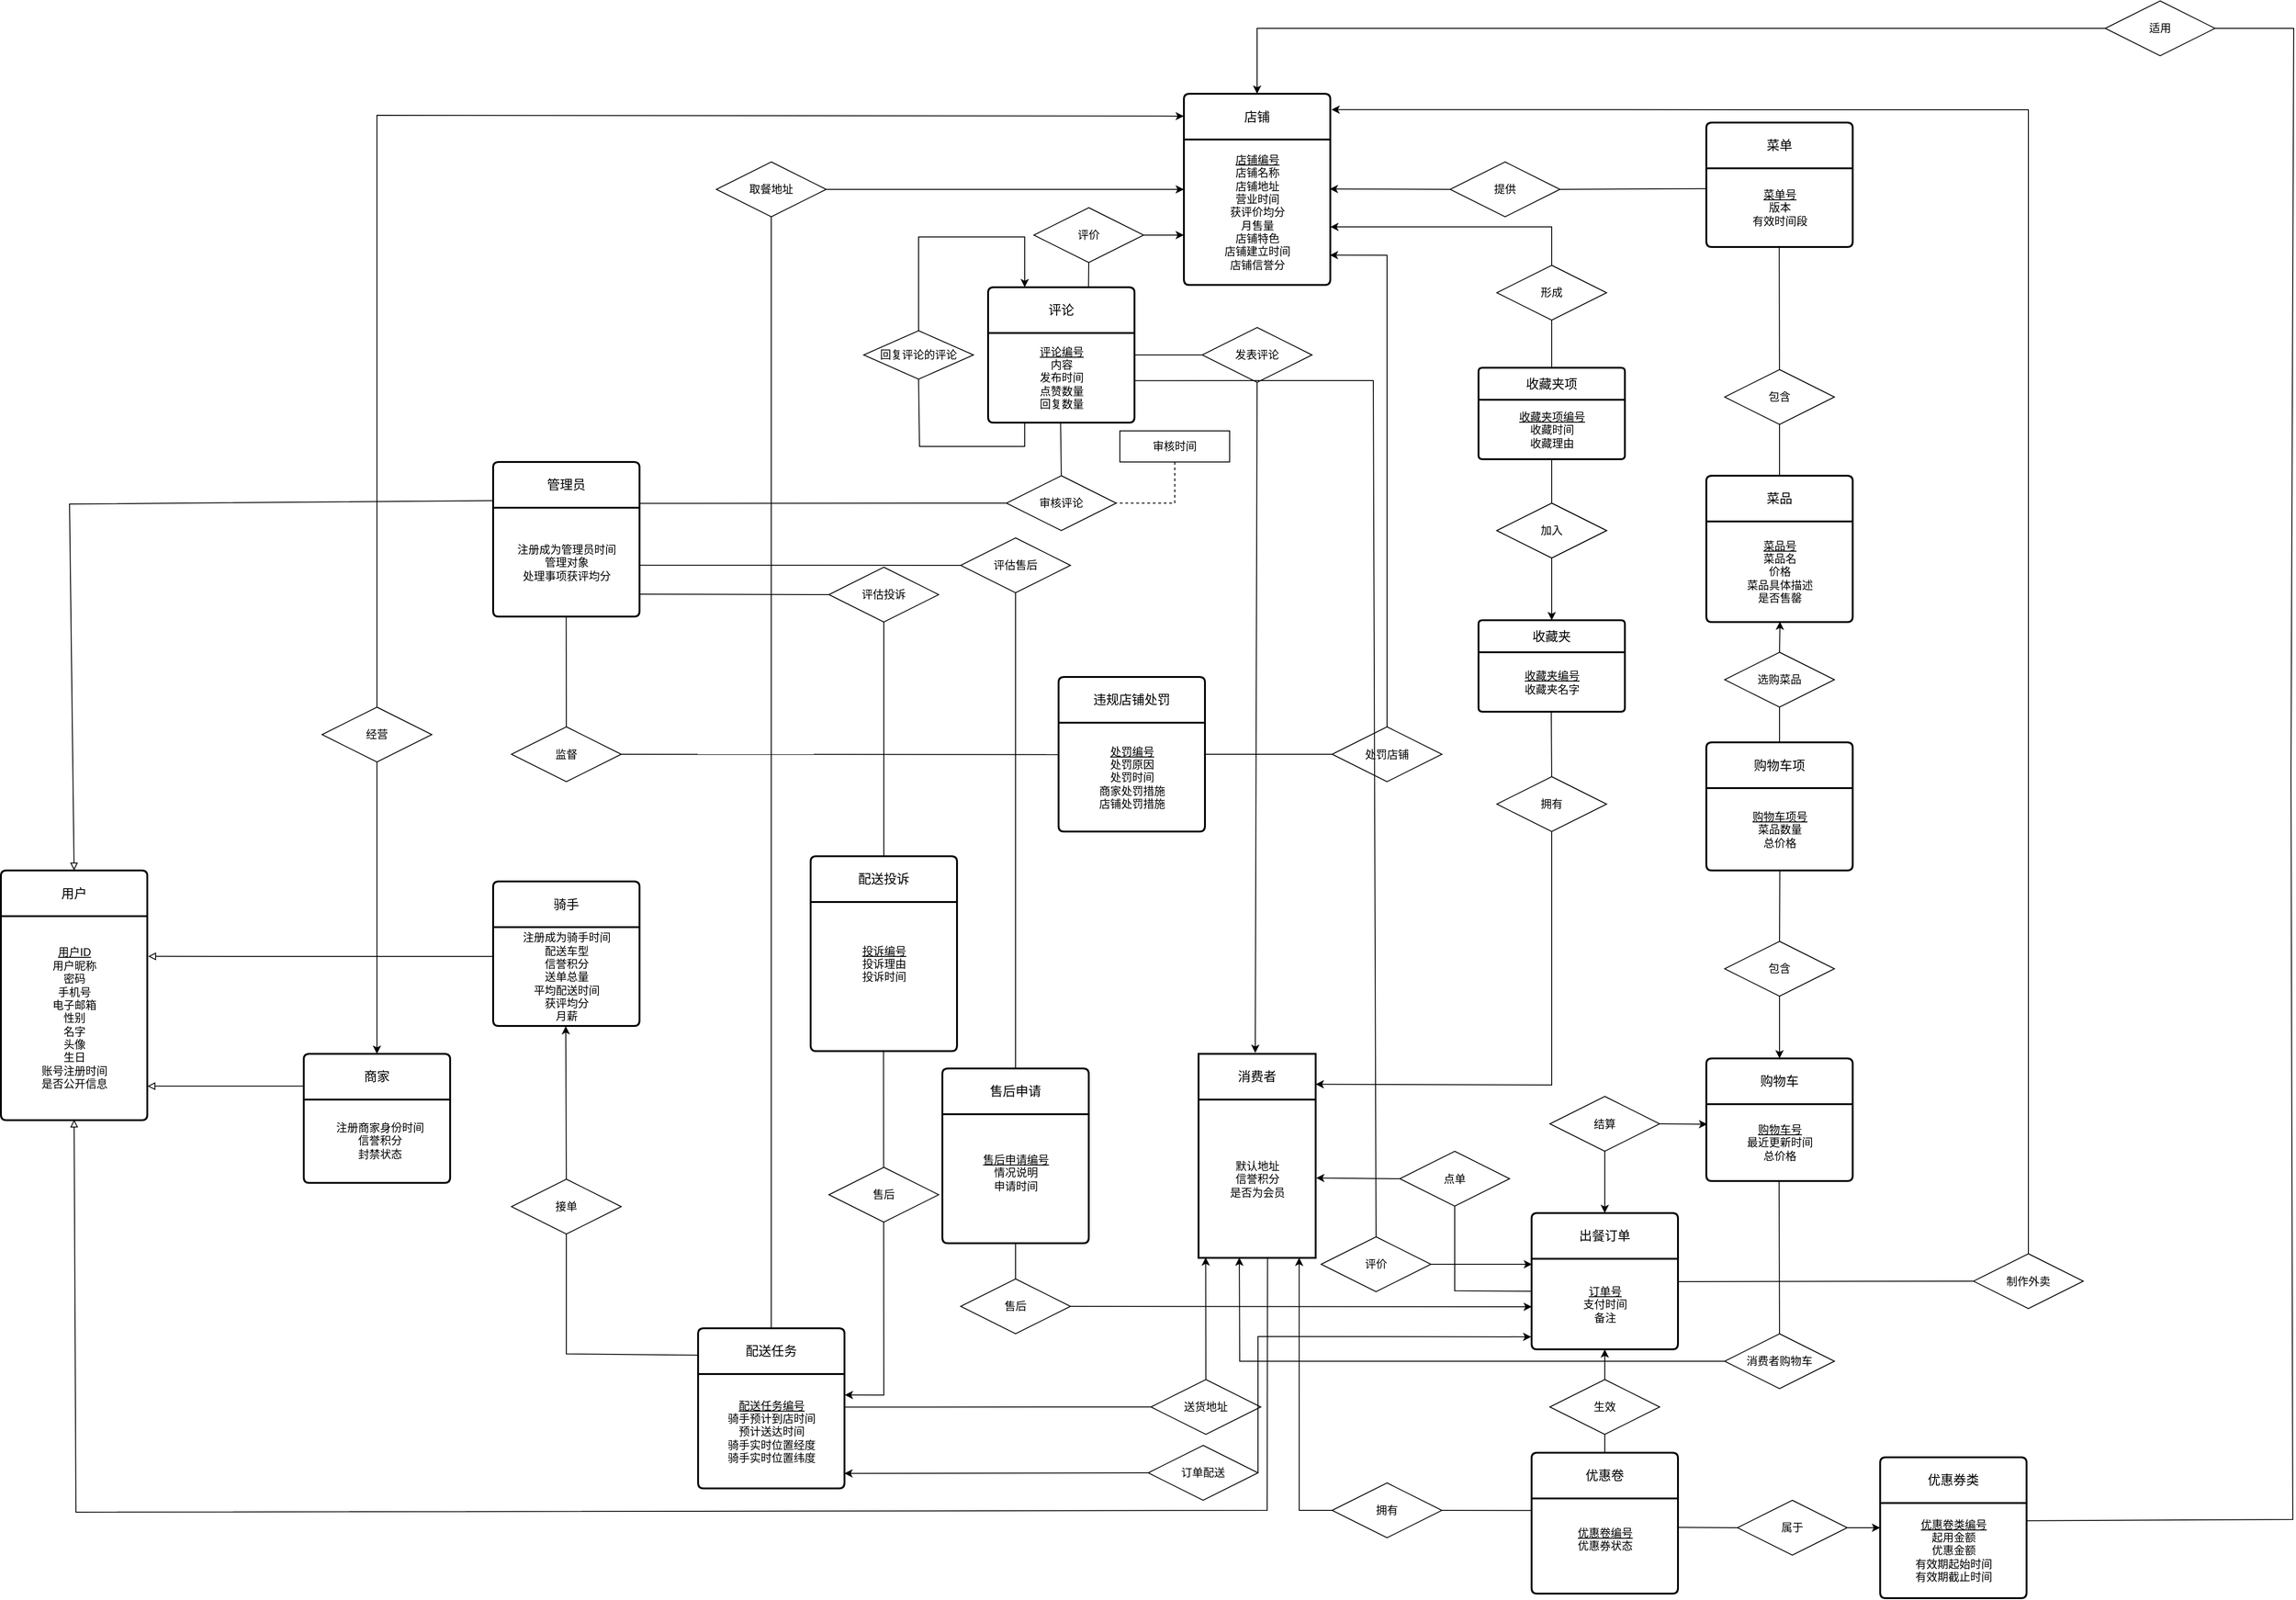 <mxfile version="27.0.5">
  <diagram name="第 1 页" id="CAhQ0arhdCl0fqHXxMJy">
    <mxGraphModel dx="2642" dy="1909" grid="0" gridSize="10" guides="1" tooltips="1" connect="1" arrows="1" fold="1" page="0" pageScale="1" pageWidth="827" pageHeight="1169" math="0" shadow="0">
      <root>
        <mxCell id="0" />
        <mxCell id="1" parent="0" />
        <mxCell id="GQlVlq7DN8ENsTgcJiA8-37" value="消费者" style="swimlane;childLayout=stackLayout;horizontal=1;startSize=50;horizontalStack=0;rounded=1;fontSize=14;fontStyle=0;strokeWidth=2;resizeParent=0;resizeLast=1;shadow=0;dashed=0;align=center;arcSize=0;whiteSpace=wrap;html=1;" parent="1" vertex="1">
          <mxGeometry x="-5" y="270" width="128" height="223" as="geometry" />
        </mxCell>
        <mxCell id="5CNksyyk8Uf-ezd_8Sfk-5" value="默认地址&lt;br&gt;&lt;div&gt;信誉积分&lt;/div&gt;&lt;div&gt;是否为会员&lt;/div&gt;" style="text;html=1;align=center;verticalAlign=middle;resizable=0;points=[];autosize=1;strokeColor=none;fillColor=none;" parent="GQlVlq7DN8ENsTgcJiA8-37" vertex="1">
          <mxGeometry y="50" width="128" height="173" as="geometry" />
        </mxCell>
        <mxCell id="GQlVlq7DN8ENsTgcJiA8-41" value="商家" style="swimlane;childLayout=stackLayout;horizontal=1;startSize=50;horizontalStack=0;rounded=1;fontSize=14;fontStyle=0;strokeWidth=2;resizeParent=0;resizeLast=1;shadow=0;dashed=0;align=center;arcSize=4;whiteSpace=wrap;html=1;" parent="1" vertex="1">
          <mxGeometry x="-983" y="270" width="160" height="141" as="geometry" />
        </mxCell>
        <mxCell id="GQlVlq7DN8ENsTgcJiA8-42" value="店铺" style="swimlane;childLayout=stackLayout;horizontal=1;startSize=50;horizontalStack=0;rounded=1;fontSize=14;fontStyle=0;strokeWidth=2;resizeParent=0;resizeLast=1;shadow=0;dashed=0;align=center;arcSize=4;whiteSpace=wrap;html=1;" parent="1" vertex="1">
          <mxGeometry x="-21" y="-779.5" width="160" height="209" as="geometry" />
        </mxCell>
        <mxCell id="0Q_A5tPUs4OW4EyYOKv6-14" value="&lt;u&gt;店铺编号&lt;/u&gt;&lt;div&gt;店铺名称&lt;div&gt;店铺地址&lt;/div&gt;&lt;div&gt;营业时间&lt;/div&gt;&lt;div&gt;获评价均分&lt;/div&gt;&lt;div&gt;月售量&lt;/div&gt;&lt;div&gt;店铺特色&lt;/div&gt;&lt;div&gt;店铺建立时间&lt;/div&gt;&lt;/div&gt;&lt;div&gt;店铺信誉分&lt;/div&gt;" style="text;html=1;align=center;verticalAlign=middle;resizable=0;points=[];autosize=1;strokeColor=none;fillColor=none;" parent="GQlVlq7DN8ENsTgcJiA8-42" vertex="1">
          <mxGeometry y="50" width="160" height="159" as="geometry" />
        </mxCell>
        <mxCell id="GQlVlq7DN8ENsTgcJiA8-43" value="包含" style="shape=rhombus;perimeter=rhombusPerimeter;whiteSpace=wrap;html=1;align=center;" parent="1" vertex="1">
          <mxGeometry x="570" y="-478" width="120" height="60" as="geometry" />
        </mxCell>
        <mxCell id="GQlVlq7DN8ENsTgcJiA8-46" value="经营" style="shape=rhombus;perimeter=rhombusPerimeter;whiteSpace=wrap;html=1;align=center;" parent="1" vertex="1">
          <mxGeometry x="-963" y="-109" width="120" height="60" as="geometry" />
        </mxCell>
        <mxCell id="GQlVlq7DN8ENsTgcJiA8-63" value="菜品" style="swimlane;childLayout=stackLayout;horizontal=1;startSize=50;horizontalStack=0;rounded=1;fontSize=14;fontStyle=0;strokeWidth=2;resizeParent=0;resizeLast=1;shadow=0;dashed=0;align=center;arcSize=4;whiteSpace=wrap;html=1;" parent="1" vertex="1">
          <mxGeometry x="550" y="-362" width="160" height="160" as="geometry">
            <mxRectangle x="555" y="-368" width="105" height="50" as="alternateBounds" />
          </mxGeometry>
        </mxCell>
        <mxCell id="0Q_A5tPUs4OW4EyYOKv6-4" value="&lt;u&gt;菜品号&lt;/u&gt;&lt;div&gt;菜品名&lt;/div&gt;&lt;div&gt;价格&lt;/div&gt;&lt;div&gt;菜品具体描述&lt;/div&gt;&lt;div&gt;是否售罄&lt;/div&gt;" style="text;html=1;align=center;verticalAlign=middle;resizable=0;points=[];autosize=1;strokeColor=none;fillColor=none;" parent="GQlVlq7DN8ENsTgcJiA8-63" vertex="1">
          <mxGeometry y="50" width="160" height="110" as="geometry" />
        </mxCell>
        <mxCell id="GQlVlq7DN8ENsTgcJiA8-65" value="" style="endArrow=none;html=1;rounded=0;exitX=0.5;exitY=1;exitDx=0;exitDy=0;" parent="1" source="GQlVlq7DN8ENsTgcJiA8-43" target="GQlVlq7DN8ENsTgcJiA8-63" edge="1">
          <mxGeometry width="50" height="50" relative="1" as="geometry">
            <mxPoint x="519" y="6" as="sourcePoint" />
            <mxPoint x="687" y="6" as="targetPoint" />
          </mxGeometry>
        </mxCell>
        <mxCell id="GQlVlq7DN8ENsTgcJiA8-66" value="包含" style="shape=rhombus;perimeter=rhombusPerimeter;whiteSpace=wrap;html=1;align=center;" parent="1" vertex="1">
          <mxGeometry x="570" y="147" width="120" height="60" as="geometry" />
        </mxCell>
        <mxCell id="GQlVlq7DN8ENsTgcJiA8-67" value="" style="endArrow=none;html=1;rounded=0;exitX=0.5;exitY=0;exitDx=0;exitDy=0;entryX=0.502;entryY=0.996;entryDx=0;entryDy=0;entryPerimeter=0;" parent="1" source="GQlVlq7DN8ENsTgcJiA8-66" target="0Q_A5tPUs4OW4EyYOKv6-5" edge="1">
          <mxGeometry width="50" height="50" relative="1" as="geometry">
            <mxPoint x="355" y="145" as="sourcePoint" />
            <mxPoint x="495" y="130" as="targetPoint" />
          </mxGeometry>
        </mxCell>
        <mxCell id="GQlVlq7DN8ENsTgcJiA8-68" value="购物车" style="swimlane;childLayout=stackLayout;horizontal=1;startSize=50;horizontalStack=0;rounded=1;fontSize=14;fontStyle=0;strokeWidth=2;resizeParent=0;resizeLast=1;shadow=0;dashed=0;align=center;arcSize=4;whiteSpace=wrap;html=1;" parent="1" vertex="1">
          <mxGeometry x="550" y="275" width="160" height="134" as="geometry" />
        </mxCell>
        <mxCell id="0Q_A5tPUs4OW4EyYOKv6-7" value="&lt;u&gt;购物车号&lt;/u&gt;&lt;div&gt;最近更新时间&lt;/div&gt;&lt;div&gt;总价格&lt;/div&gt;" style="text;html=1;align=center;verticalAlign=middle;resizable=0;points=[];autosize=1;strokeColor=none;fillColor=none;" parent="GQlVlq7DN8ENsTgcJiA8-68" vertex="1">
          <mxGeometry y="50" width="160" height="84" as="geometry" />
        </mxCell>
        <mxCell id="GQlVlq7DN8ENsTgcJiA8-73" value="出餐订单" style="swimlane;childLayout=stackLayout;horizontal=1;startSize=50;horizontalStack=0;rounded=1;fontSize=14;fontStyle=0;strokeWidth=2;resizeParent=0;resizeLast=1;shadow=0;dashed=0;align=center;arcSize=4;whiteSpace=wrap;html=1;" parent="1" vertex="1">
          <mxGeometry x="359" y="444" width="160" height="149" as="geometry" />
        </mxCell>
        <mxCell id="0Q_A5tPUs4OW4EyYOKv6-10" value="&lt;u&gt;订单号&lt;/u&gt;&lt;div&gt;&lt;div&gt;支付时间&lt;/div&gt;&lt;/div&gt;&lt;div&gt;备注&lt;/div&gt;" style="text;html=1;align=center;verticalAlign=middle;resizable=0;points=[];autosize=1;strokeColor=none;fillColor=none;" parent="GQlVlq7DN8ENsTgcJiA8-73" vertex="1">
          <mxGeometry y="50" width="160" height="99" as="geometry" />
        </mxCell>
        <mxCell id="GQlVlq7DN8ENsTgcJiA8-74" value="结算" style="shape=rhombus;perimeter=rhombusPerimeter;whiteSpace=wrap;html=1;align=center;" parent="1" vertex="1">
          <mxGeometry x="379" y="316.5" width="120" height="60" as="geometry" />
        </mxCell>
        <mxCell id="GQlVlq7DN8ENsTgcJiA8-78" value="点单" style="shape=rhombus;perimeter=rhombusPerimeter;whiteSpace=wrap;html=1;align=center;rotation=0;" parent="1" vertex="1">
          <mxGeometry x="215" y="376.5" width="120" height="60" as="geometry" />
        </mxCell>
        <mxCell id="GQlVlq7DN8ENsTgcJiA8-79" value="" style="endArrow=none;html=1;rounded=0;entryX=0.5;entryY=1;entryDx=0;entryDy=0;exitX=-0.001;exitY=0.359;exitDx=0;exitDy=0;exitPerimeter=0;" parent="1" source="0Q_A5tPUs4OW4EyYOKv6-10" target="GQlVlq7DN8ENsTgcJiA8-78" edge="1">
          <mxGeometry width="50" height="50" relative="1" as="geometry">
            <mxPoint x="420" y="527" as="sourcePoint" />
            <mxPoint x="358" y="368" as="targetPoint" />
            <Array as="points">
              <mxPoint x="275" y="529" />
            </Array>
          </mxGeometry>
        </mxCell>
        <mxCell id="GQlVlq7DN8ENsTgcJiA8-84" value="优惠卷" style="swimlane;childLayout=stackLayout;horizontal=1;startSize=50;horizontalStack=0;rounded=1;fontSize=14;fontStyle=0;strokeWidth=2;resizeParent=0;resizeLast=1;shadow=0;dashed=0;align=center;arcSize=4;whiteSpace=wrap;html=1;" parent="1" vertex="1">
          <mxGeometry x="359" y="706" width="160" height="154" as="geometry" />
        </mxCell>
        <mxCell id="0Q_A5tPUs4OW4EyYOKv6-13" value="&lt;u&gt;优惠卷编号&lt;/u&gt;&lt;div&gt;优惠券状态&lt;br&gt;&lt;div&gt;&lt;br&gt;&lt;/div&gt;&lt;/div&gt;" style="text;html=1;align=center;verticalAlign=middle;resizable=0;points=[];autosize=1;strokeColor=none;fillColor=none;" parent="GQlVlq7DN8ENsTgcJiA8-84" vertex="1">
          <mxGeometry y="50" width="160" height="104" as="geometry" />
        </mxCell>
        <mxCell id="GQlVlq7DN8ENsTgcJiA8-88" value="生效" style="shape=rhombus;perimeter=rhombusPerimeter;whiteSpace=wrap;html=1;align=center;" parent="1" vertex="1">
          <mxGeometry x="379" y="626" width="120" height="60" as="geometry" />
        </mxCell>
        <mxCell id="GQlVlq7DN8ENsTgcJiA8-90" value="" style="endArrow=none;html=1;rounded=0;exitX=0.5;exitY=0;exitDx=0;exitDy=0;entryX=0.5;entryY=1;entryDx=0;entryDy=0;" parent="1" source="GQlVlq7DN8ENsTgcJiA8-84" target="GQlVlq7DN8ENsTgcJiA8-88" edge="1">
          <mxGeometry width="50" height="50" relative="1" as="geometry">
            <mxPoint x="512" y="634" as="sourcePoint" />
            <mxPoint x="512" y="602" as="targetPoint" />
          </mxGeometry>
        </mxCell>
        <mxCell id="GQlVlq7DN8ENsTgcJiA8-92" value="拥有" style="shape=rhombus;perimeter=rhombusPerimeter;whiteSpace=wrap;html=1;align=center;" parent="1" vertex="1">
          <mxGeometry x="141" y="739" width="120" height="60" as="geometry" />
        </mxCell>
        <mxCell id="GQlVlq7DN8ENsTgcJiA8-95" value="" style="endArrow=none;html=1;rounded=0;entryX=1;entryY=0.5;entryDx=0;entryDy=0;exitX=0;exitY=0.126;exitDx=0;exitDy=0;exitPerimeter=0;" parent="1" source="0Q_A5tPUs4OW4EyYOKv6-13" target="GQlVlq7DN8ENsTgcJiA8-92" edge="1">
          <mxGeometry width="50" height="50" relative="1" as="geometry">
            <mxPoint x="670" y="761" as="sourcePoint" />
            <mxPoint x="592" y="764" as="targetPoint" />
          </mxGeometry>
        </mxCell>
        <mxCell id="GQlVlq7DN8ENsTgcJiA8-105" value="骑手" style="swimlane;childLayout=stackLayout;horizontal=1;startSize=50;horizontalStack=0;rounded=1;fontSize=14;fontStyle=0;strokeWidth=2;resizeParent=0;resizeLast=1;shadow=0;dashed=0;align=center;arcSize=4;whiteSpace=wrap;html=1;" parent="1" vertex="1">
          <mxGeometry x="-776" y="81.5" width="160" height="158" as="geometry" />
        </mxCell>
        <mxCell id="0Q_A5tPUs4OW4EyYOKv6-21" value="注册成为骑手时间&lt;div&gt;配送车型&lt;/div&gt;&lt;div&gt;信誉积分&lt;/div&gt;&lt;div&gt;送单总量&lt;/div&gt;&lt;div&gt;平均配送时间&lt;/div&gt;&lt;div&gt;获评均分&lt;/div&gt;&lt;div&gt;月薪&lt;/div&gt;" style="text;html=1;align=center;verticalAlign=middle;resizable=0;points=[];autosize=1;strokeColor=none;fillColor=none;" parent="GQlVlq7DN8ENsTgcJiA8-105" vertex="1">
          <mxGeometry y="50" width="160" height="108" as="geometry" />
        </mxCell>
        <mxCell id="GQlVlq7DN8ENsTgcJiA8-106" value="配送任务" style="swimlane;childLayout=stackLayout;horizontal=1;startSize=50;horizontalStack=0;rounded=1;fontSize=14;fontStyle=0;strokeWidth=2;resizeParent=0;resizeLast=1;shadow=0;dashed=0;align=center;arcSize=4;whiteSpace=wrap;html=1;" parent="1" vertex="1">
          <mxGeometry x="-552" y="570" width="160" height="175" as="geometry" />
        </mxCell>
        <mxCell id="0Q_A5tPUs4OW4EyYOKv6-41" value="&lt;u&gt;配送任务编号&lt;/u&gt;&lt;div&gt;骑手预计到店时间&lt;/div&gt;&lt;div&gt;预计送达时间&lt;/div&gt;&lt;div&gt;骑手实时位置经度&lt;/div&gt;&lt;div&gt;骑手实时位置纬度&lt;/div&gt;" style="text;html=1;align=center;verticalAlign=middle;resizable=0;points=[];autosize=1;strokeColor=none;fillColor=none;" parent="GQlVlq7DN8ENsTgcJiA8-106" vertex="1">
          <mxGeometry y="50" width="160" height="125" as="geometry" />
        </mxCell>
        <mxCell id="GQlVlq7DN8ENsTgcJiA8-114" value="送货地址" style="shape=rhombus;perimeter=rhombusPerimeter;whiteSpace=wrap;html=1;align=center;" parent="1" vertex="1">
          <mxGeometry x="-57" y="626" width="120" height="60" as="geometry" />
        </mxCell>
        <mxCell id="GQlVlq7DN8ENsTgcJiA8-116" value="" style="endArrow=none;html=1;rounded=0;entryX=0;entryY=0.5;entryDx=0;entryDy=0;exitX=1.004;exitY=0.289;exitDx=0;exitDy=0;exitPerimeter=0;" parent="1" source="0Q_A5tPUs4OW4EyYOKv6-41" target="GQlVlq7DN8ENsTgcJiA8-114" edge="1">
          <mxGeometry width="50" height="50" relative="1" as="geometry">
            <mxPoint x="-128" y="363" as="sourcePoint" />
            <mxPoint x="-5" y="365" as="targetPoint" />
          </mxGeometry>
        </mxCell>
        <mxCell id="GQlVlq7DN8ENsTgcJiA8-120" value="接单" style="shape=rhombus;perimeter=rhombusPerimeter;whiteSpace=wrap;html=1;align=center;" parent="1" vertex="1">
          <mxGeometry x="-756" y="407" width="120" height="60" as="geometry" />
        </mxCell>
        <mxCell id="GQlVlq7DN8ENsTgcJiA8-122" value="" style="endArrow=none;html=1;rounded=0;exitX=0.5;exitY=1;exitDx=0;exitDy=0;entryX=-0.002;entryY=0.168;entryDx=0;entryDy=0;entryPerimeter=0;" parent="1" source="GQlVlq7DN8ENsTgcJiA8-120" target="GQlVlq7DN8ENsTgcJiA8-106" edge="1">
          <mxGeometry width="50" height="50" relative="1" as="geometry">
            <mxPoint x="-494" y="231" as="sourcePoint" />
            <mxPoint x="-558" y="598" as="targetPoint" />
            <Array as="points">
              <mxPoint x="-696" y="598" />
            </Array>
          </mxGeometry>
        </mxCell>
        <mxCell id="GQlVlq7DN8ENsTgcJiA8-126" value="评论" style="swimlane;childLayout=stackLayout;horizontal=1;startSize=50;horizontalStack=0;rounded=1;fontSize=14;fontStyle=0;strokeWidth=2;resizeParent=0;resizeLast=1;shadow=0;dashed=0;align=center;arcSize=4;whiteSpace=wrap;html=1;" parent="1" vertex="1">
          <mxGeometry x="-235" y="-568" width="160" height="148" as="geometry" />
        </mxCell>
        <mxCell id="0Q_A5tPUs4OW4EyYOKv6-15" value="&lt;u&gt;评论编号&lt;/u&gt;&lt;div&gt;内容&lt;/div&gt;&lt;div&gt;发布时间&lt;/div&gt;&lt;div&gt;点赞数量&lt;/div&gt;&lt;div&gt;回复数量&lt;/div&gt;" style="text;html=1;align=center;verticalAlign=middle;resizable=0;points=[];autosize=1;strokeColor=none;fillColor=none;" parent="GQlVlq7DN8ENsTgcJiA8-126" vertex="1">
          <mxGeometry y="50" width="160" height="98" as="geometry" />
        </mxCell>
        <mxCell id="GQlVlq7DN8ENsTgcJiA8-127" value="发表评论" style="shape=rhombus;perimeter=rhombusPerimeter;whiteSpace=wrap;html=1;align=center;" parent="1" vertex="1">
          <mxGeometry x="-1" y="-524" width="120" height="60" as="geometry" />
        </mxCell>
        <mxCell id="GQlVlq7DN8ENsTgcJiA8-131" value="" style="endArrow=none;html=1;rounded=0;entryX=0;entryY=0.5;entryDx=0;entryDy=0;exitX=1;exitY=0.5;exitDx=0;exitDy=0;" parent="1" source="GQlVlq7DN8ENsTgcJiA8-126" target="GQlVlq7DN8ENsTgcJiA8-127" edge="1">
          <mxGeometry width="50" height="50" relative="1" as="geometry">
            <mxPoint x="-85" y="44" as="sourcePoint" />
            <mxPoint x="4" y="87" as="targetPoint" />
          </mxGeometry>
        </mxCell>
        <mxCell id="GQlVlq7DN8ENsTgcJiA8-132" value="管理员" style="swimlane;childLayout=stackLayout;horizontal=1;startSize=50;horizontalStack=0;rounded=1;fontSize=14;fontStyle=0;strokeWidth=2;resizeParent=0;resizeLast=1;shadow=0;dashed=0;align=center;arcSize=4;whiteSpace=wrap;html=1;" parent="1" vertex="1">
          <mxGeometry x="-776" y="-377" width="160" height="169" as="geometry" />
        </mxCell>
        <mxCell id="0Q_A5tPUs4OW4EyYOKv6-57" value="注册成为管理员时间&lt;div&gt;管理对象&lt;/div&gt;&lt;div&gt;处理事项获评均分&lt;/div&gt;" style="text;html=1;align=center;verticalAlign=middle;resizable=0;points=[];autosize=1;strokeColor=none;fillColor=none;" parent="GQlVlq7DN8ENsTgcJiA8-132" vertex="1">
          <mxGeometry y="50" width="160" height="119" as="geometry" />
        </mxCell>
        <mxCell id="GQlVlq7DN8ENsTgcJiA8-140" value="审核评论" style="shape=rhombus;perimeter=rhombusPerimeter;whiteSpace=wrap;html=1;align=center;" parent="1" vertex="1">
          <mxGeometry x="-215" y="-362" width="120" height="60" as="geometry" />
        </mxCell>
        <mxCell id="GQlVlq7DN8ENsTgcJiA8-141" value="" style="endArrow=none;html=1;rounded=0;exitX=0.495;exitY=1.004;exitDx=0;exitDy=0;entryX=0.5;entryY=0;entryDx=0;entryDy=0;exitPerimeter=0;" parent="1" source="0Q_A5tPUs4OW4EyYOKv6-15" target="GQlVlq7DN8ENsTgcJiA8-140" edge="1">
          <mxGeometry width="50" height="50" relative="1" as="geometry">
            <mxPoint x="-153.83" y="-424" as="sourcePoint" />
            <mxPoint x="-153.83" y="-352" as="targetPoint" />
          </mxGeometry>
        </mxCell>
        <mxCell id="GQlVlq7DN8ENsTgcJiA8-142" value="" style="endArrow=none;html=1;rounded=0;entryX=0;entryY=0.5;entryDx=0;entryDy=0;exitX=1.003;exitY=0.268;exitDx=0;exitDy=0;exitPerimeter=0;" parent="1" source="GQlVlq7DN8ENsTgcJiA8-132" target="GQlVlq7DN8ENsTgcJiA8-140" edge="1">
          <mxGeometry width="50" height="50" relative="1" as="geometry">
            <mxPoint x="-417" y="-331" as="sourcePoint" />
            <mxPoint x="-379" y="-267" as="targetPoint" />
          </mxGeometry>
        </mxCell>
        <mxCell id="oaKlaZ8OAoDUyxm-u1zI-1" value="收藏夹项" style="swimlane;childLayout=stackLayout;horizontal=1;startSize=35;horizontalStack=0;rounded=1;fontSize=14;fontStyle=0;strokeWidth=2;resizeParent=0;resizeLast=1;shadow=0;dashed=0;align=center;arcSize=4;whiteSpace=wrap;html=1;" parent="1" vertex="1">
          <mxGeometry x="301" y="-480" width="160" height="100" as="geometry" />
        </mxCell>
        <mxCell id="0Q_A5tPUs4OW4EyYOKv6-16" value="&lt;u&gt;收藏夹项编号&lt;/u&gt;&lt;div&gt;收藏时间&lt;/div&gt;&lt;div&gt;收藏理由&lt;/div&gt;" style="text;html=1;align=center;verticalAlign=middle;resizable=0;points=[];autosize=1;strokeColor=none;fillColor=none;" parent="oaKlaZ8OAoDUyxm-u1zI-1" vertex="1">
          <mxGeometry y="35" width="160" height="65" as="geometry" />
        </mxCell>
        <mxCell id="oaKlaZ8OAoDUyxm-u1zI-3" value="拥有" style="shape=rhombus;perimeter=rhombusPerimeter;whiteSpace=wrap;html=1;align=center;" parent="1" vertex="1">
          <mxGeometry x="321" y="-33" width="120" height="60" as="geometry" />
        </mxCell>
        <mxCell id="oaKlaZ8OAoDUyxm-u1zI-5" value="" style="endArrow=none;html=1;rounded=0;entryX=0.5;entryY=0;entryDx=0;entryDy=0;exitX=0.497;exitY=1.002;exitDx=0;exitDy=0;exitPerimeter=0;" parent="1" source="GTJD2adlWpz2LoOhVflk-2" target="oaKlaZ8OAoDUyxm-u1zI-3" edge="1">
          <mxGeometry width="50" height="50" relative="1" as="geometry">
            <mxPoint x="-45" y="478" as="sourcePoint" />
            <mxPoint x="-98" y="552" as="targetPoint" />
          </mxGeometry>
        </mxCell>
        <mxCell id="oaKlaZ8OAoDUyxm-u1zI-8" value="形成" style="shape=rhombus;perimeter=rhombusPerimeter;whiteSpace=wrap;html=1;align=center;" parent="1" vertex="1">
          <mxGeometry x="321" y="-592" width="120" height="60" as="geometry" />
        </mxCell>
        <mxCell id="oaKlaZ8OAoDUyxm-u1zI-42" value="回复评论的评论" style="shape=rhombus;perimeter=rhombusPerimeter;whiteSpace=wrap;html=1;align=center;" parent="1" vertex="1">
          <mxGeometry x="-371" y="-520.5" width="120" height="53" as="geometry" />
        </mxCell>
        <mxCell id="oaKlaZ8OAoDUyxm-u1zI-52" value="" style="endArrow=none;html=1;rounded=0;entryX=0.5;entryY=1;entryDx=0;entryDy=0;exitX=0.25;exitY=1;exitDx=0;exitDy=0;" parent="1" source="GQlVlq7DN8ENsTgcJiA8-126" target="oaKlaZ8OAoDUyxm-u1zI-42" edge="1">
          <mxGeometry width="50" height="50" relative="1" as="geometry">
            <mxPoint x="-198" y="-305" as="sourcePoint" />
            <mxPoint x="-148" y="-355" as="targetPoint" />
            <Array as="points">
              <mxPoint x="-195" y="-394" />
              <mxPoint x="-310" y="-394" />
            </Array>
          </mxGeometry>
        </mxCell>
        <mxCell id="oaKlaZ8OAoDUyxm-u1zI-57" value="售后申请" style="swimlane;childLayout=stackLayout;horizontal=1;startSize=50;horizontalStack=0;rounded=1;fontSize=14;fontStyle=0;strokeWidth=2;resizeParent=0;resizeLast=1;shadow=0;dashed=0;align=center;arcSize=4;whiteSpace=wrap;html=1;" parent="1" vertex="1">
          <mxGeometry x="-285" y="286" width="160" height="191" as="geometry" />
        </mxCell>
        <mxCell id="0Q_A5tPUs4OW4EyYOKv6-23" value="&lt;u&gt;售后申请编号&lt;/u&gt;&lt;div&gt;情况说明&lt;/div&gt;&lt;div&gt;申请时间&lt;/div&gt;&lt;div&gt;&lt;br&gt;&lt;/div&gt;" style="text;html=1;align=center;verticalAlign=middle;resizable=0;points=[];autosize=1;strokeColor=none;fillColor=none;" parent="oaKlaZ8OAoDUyxm-u1zI-57" vertex="1">
          <mxGeometry y="50" width="160" height="141" as="geometry" />
        </mxCell>
        <mxCell id="oaKlaZ8OAoDUyxm-u1zI-58" value="售后" style="shape=rhombus;perimeter=rhombusPerimeter;whiteSpace=wrap;html=1;align=center;" parent="1" vertex="1">
          <mxGeometry x="-265" y="516" width="120" height="60" as="geometry" />
        </mxCell>
        <mxCell id="oaKlaZ8OAoDUyxm-u1zI-63" value="" style="endArrow=none;html=1;rounded=0;entryX=0.5;entryY=0;entryDx=0;entryDy=0;exitX=0.5;exitY=1;exitDx=0;exitDy=0;" parent="1" source="tNsi8Yq3T41ePlOcPjyd-20" target="oaKlaZ8OAoDUyxm-u1zI-57" edge="1">
          <mxGeometry width="50" height="50" relative="1" as="geometry">
            <mxPoint x="-213" y="-202" as="sourcePoint" />
            <mxPoint x="-58" y="-15" as="targetPoint" />
          </mxGeometry>
        </mxCell>
        <mxCell id="oaKlaZ8OAoDUyxm-u1zI-65" value="" style="endArrow=none;html=1;rounded=0;entryX=0;entryY=0.5;entryDx=0;entryDy=0;exitX=0.993;exitY=0.528;exitDx=0;exitDy=0;exitPerimeter=0;" parent="1" source="0Q_A5tPUs4OW4EyYOKv6-57" target="tNsi8Yq3T41ePlOcPjyd-20" edge="1">
          <mxGeometry width="50" height="50" relative="1" as="geometry">
            <mxPoint x="-613" y="-292" as="sourcePoint" />
            <mxPoint x="-213" y="-262" as="targetPoint" />
          </mxGeometry>
        </mxCell>
        <mxCell id="9q_dUWF4FM_i7ZpLdYX7-5" value="用户" style="swimlane;childLayout=stackLayout;horizontal=1;startSize=50;horizontalStack=0;rounded=1;fontSize=14;fontStyle=0;strokeWidth=2;resizeParent=0;resizeLast=1;shadow=0;dashed=0;align=center;arcSize=4;whiteSpace=wrap;html=1;" parent="1" vertex="1">
          <mxGeometry x="-1314" y="69.5" width="160" height="273" as="geometry" />
        </mxCell>
        <mxCell id="0Q_A5tPUs4OW4EyYOKv6-18" value="&lt;u&gt;用户ID&lt;/u&gt;&lt;div&gt;用户昵称&lt;/div&gt;&lt;div&gt;密码&lt;/div&gt;&lt;div&gt;手机号&lt;/div&gt;&lt;div&gt;电子邮箱&lt;/div&gt;&lt;div&gt;性别&lt;/div&gt;&lt;div&gt;名字&lt;/div&gt;&lt;div&gt;头像&lt;/div&gt;&lt;div&gt;生日&lt;/div&gt;&lt;div&gt;账号注册时间&lt;/div&gt;&lt;div&gt;是否公开信息&lt;/div&gt;" style="text;html=1;align=center;verticalAlign=middle;resizable=0;points=[];autosize=1;strokeColor=none;fillColor=none;" parent="9q_dUWF4FM_i7ZpLdYX7-5" vertex="1">
          <mxGeometry y="50" width="160" height="223" as="geometry" />
        </mxCell>
        <mxCell id="9q_dUWF4FM_i7ZpLdYX7-16" value="" style="endArrow=block;html=1;rounded=0;exitX=0;exitY=0.25;exitDx=0;exitDy=0;entryX=0.5;entryY=0;entryDx=0;entryDy=0;endFill=0;" parent="1" source="GQlVlq7DN8ENsTgcJiA8-132" target="9q_dUWF4FM_i7ZpLdYX7-5" edge="1">
          <mxGeometry width="50" height="50" relative="1" as="geometry">
            <mxPoint x="-725" y="53" as="sourcePoint" />
            <mxPoint x="-1096" y="-322" as="targetPoint" />
            <Array as="points">
              <mxPoint x="-1239" y="-331" />
            </Array>
          </mxGeometry>
        </mxCell>
        <mxCell id="9q_dUWF4FM_i7ZpLdYX7-17" value="" style="endArrow=block;html=1;rounded=0;exitX=0.001;exitY=0.296;exitDx=0;exitDy=0;entryX=1.006;entryY=0.197;entryDx=0;entryDy=0;entryPerimeter=0;endFill=0;exitPerimeter=0;" parent="1" source="0Q_A5tPUs4OW4EyYOKv6-21" target="0Q_A5tPUs4OW4EyYOKv6-18" edge="1">
          <mxGeometry width="50" height="50" relative="1" as="geometry">
            <mxPoint x="-725" y="53" as="sourcePoint" />
            <mxPoint x="-1149" y="174" as="targetPoint" />
          </mxGeometry>
        </mxCell>
        <mxCell id="9q_dUWF4FM_i7ZpLdYX7-18" value="" style="endArrow=block;html=1;rounded=0;entryX=1.001;entryY=0.833;entryDx=0;entryDy=0;entryPerimeter=0;exitX=0;exitY=0.25;exitDx=0;exitDy=0;endFill=0;" parent="1" source="GQlVlq7DN8ENsTgcJiA8-41" target="0Q_A5tPUs4OW4EyYOKv6-18" edge="1">
          <mxGeometry width="50" height="50" relative="1" as="geometry">
            <mxPoint x="-983" y="310" as="sourcePoint" />
            <mxPoint x="-675" y="3" as="targetPoint" />
          </mxGeometry>
        </mxCell>
        <mxCell id="9q_dUWF4FM_i7ZpLdYX7-19" value="" style="endArrow=block;html=1;rounded=0;entryX=0.5;entryY=0.997;entryDx=0;entryDy=0;endFill=0;exitX=0.589;exitY=0.998;exitDx=0;exitDy=0;exitPerimeter=0;entryPerimeter=0;" parent="1" target="0Q_A5tPUs4OW4EyYOKv6-18" edge="1">
          <mxGeometry width="50" height="50" relative="1" as="geometry">
            <mxPoint x="70.392" y="493.324" as="sourcePoint" />
            <mxPoint x="-1234.64" y="342.501" as="targetPoint" />
            <Array as="points">
              <mxPoint x="70" y="769" />
              <mxPoint x="-1232" y="771" />
            </Array>
          </mxGeometry>
        </mxCell>
        <mxCell id="9q_dUWF4FM_i7ZpLdYX7-20" value="菜单" style="swimlane;childLayout=stackLayout;horizontal=1;startSize=50;horizontalStack=0;rounded=1;fontSize=14;fontStyle=0;strokeWidth=2;resizeParent=0;resizeLast=1;shadow=0;dashed=0;align=center;arcSize=4;whiteSpace=wrap;html=1;" parent="1" vertex="1">
          <mxGeometry x="550" y="-748" width="160" height="136" as="geometry" />
        </mxCell>
        <mxCell id="0Q_A5tPUs4OW4EyYOKv6-3" value="&lt;u&gt;菜单号&lt;/u&gt;&lt;div&gt;版本&lt;/div&gt;&lt;div&gt;有效时间段&lt;/div&gt;" style="text;html=1;align=center;verticalAlign=middle;resizable=0;points=[];autosize=1;strokeColor=none;fillColor=none;" parent="9q_dUWF4FM_i7ZpLdYX7-20" vertex="1">
          <mxGeometry y="50" width="160" height="86" as="geometry" />
        </mxCell>
        <mxCell id="9q_dUWF4FM_i7ZpLdYX7-22" value="提供" style="shape=rhombus;perimeter=rhombusPerimeter;whiteSpace=wrap;html=1;align=center;" parent="1" vertex="1">
          <mxGeometry x="270" y="-705" width="120" height="60" as="geometry" />
        </mxCell>
        <mxCell id="9q_dUWF4FM_i7ZpLdYX7-24" value="" style="endArrow=none;html=1;rounded=0;entryX=1;entryY=0.5;entryDx=0;entryDy=0;exitX=0.004;exitY=0.258;exitDx=0;exitDy=0;exitPerimeter=0;" parent="1" source="0Q_A5tPUs4OW4EyYOKv6-3" target="9q_dUWF4FM_i7ZpLdYX7-22" edge="1">
          <mxGeometry width="50" height="50" relative="1" as="geometry">
            <mxPoint x="547" y="-675" as="sourcePoint" />
            <mxPoint x="392" y="-582" as="targetPoint" />
          </mxGeometry>
        </mxCell>
        <mxCell id="9q_dUWF4FM_i7ZpLdYX7-28" value="选购菜品" style="shape=rhombus;perimeter=rhombusPerimeter;whiteSpace=wrap;html=1;align=center;" parent="1" vertex="1">
          <mxGeometry x="570" y="-169" width="120" height="60" as="geometry" />
        </mxCell>
        <mxCell id="9q_dUWF4FM_i7ZpLdYX7-30" value="购物车项" style="swimlane;childLayout=stackLayout;horizontal=1;startSize=50;horizontalStack=0;rounded=1;fontSize=14;fontStyle=0;strokeWidth=2;resizeParent=0;resizeLast=1;shadow=0;dashed=0;align=center;arcSize=4;whiteSpace=wrap;html=1;" parent="1" vertex="1">
          <mxGeometry x="550" y="-70.5" width="160" height="140" as="geometry" />
        </mxCell>
        <mxCell id="0Q_A5tPUs4OW4EyYOKv6-5" value="&lt;u&gt;购物车项号&lt;/u&gt;&lt;div&gt;菜品数量&lt;/div&gt;&lt;div&gt;总价格&lt;/div&gt;" style="text;html=1;align=center;verticalAlign=middle;resizable=0;points=[];autosize=1;strokeColor=none;fillColor=none;" parent="9q_dUWF4FM_i7ZpLdYX7-30" vertex="1">
          <mxGeometry y="50" width="160" height="90" as="geometry" />
        </mxCell>
        <mxCell id="Ehwr3X-4joCGQKT4B2hw-3" value="审核时间" style="rounded=0;whiteSpace=wrap;html=1;" parent="1" vertex="1">
          <mxGeometry x="-91" y="-411" width="120" height="34" as="geometry" />
        </mxCell>
        <mxCell id="Ehwr3X-4joCGQKT4B2hw-4" value="" style="endArrow=none;dashed=1;html=1;rounded=0;entryX=1;entryY=0.5;entryDx=0;entryDy=0;exitX=0.5;exitY=1;exitDx=0;exitDy=0;" parent="1" source="Ehwr3X-4joCGQKT4B2hw-3" target="GQlVlq7DN8ENsTgcJiA8-140" edge="1">
          <mxGeometry width="50" height="50" relative="1" as="geometry">
            <mxPoint x="40" y="-333.333" as="sourcePoint" />
            <mxPoint x="407" y="134" as="targetPoint" />
            <Array as="points">
              <mxPoint x="-31" y="-332" />
            </Array>
          </mxGeometry>
        </mxCell>
        <mxCell id="5CNksyyk8Uf-ezd_8Sfk-16" value="" style="endArrow=classic;html=1;rounded=0;exitX=0.5;exitY=0;exitDx=0;exitDy=0;entryX=0.496;entryY=1.002;entryDx=0;entryDy=0;entryPerimeter=0;" parent="1" source="GQlVlq7DN8ENsTgcJiA8-120" target="0Q_A5tPUs4OW4EyYOKv6-21" edge="1">
          <mxGeometry width="50" height="50" relative="1" as="geometry">
            <mxPoint x="-669" y="402" as="sourcePoint" />
            <mxPoint x="-667" y="302" as="targetPoint" />
          </mxGeometry>
        </mxCell>
        <mxCell id="5CNksyyk8Uf-ezd_8Sfk-18" value="" style="endArrow=classic;html=1;rounded=0;entryX=0.5;entryY=1;entryDx=0;entryDy=0;exitX=0.5;exitY=0;exitDx=0;exitDy=0;" parent="1" source="GQlVlq7DN8ENsTgcJiA8-88" target="GQlVlq7DN8ENsTgcJiA8-73" edge="1">
          <mxGeometry width="50" height="50" relative="1" as="geometry">
            <mxPoint x="502" y="620" as="sourcePoint" />
            <mxPoint x="394" y="588" as="targetPoint" />
          </mxGeometry>
        </mxCell>
        <mxCell id="5CNksyyk8Uf-ezd_8Sfk-19" value="" style="endArrow=classic;html=1;rounded=0;exitX=0;exitY=0.5;exitDx=0;exitDy=0;entryX=1.004;entryY=0.495;entryDx=0;entryDy=0;entryPerimeter=0;" parent="1" source="GQlVlq7DN8ENsTgcJiA8-78" target="5CNksyyk8Uf-ezd_8Sfk-5" edge="1">
          <mxGeometry width="50" height="50" relative="1" as="geometry">
            <mxPoint x="145" y="504" as="sourcePoint" />
            <mxPoint x="114" y="397" as="targetPoint" />
          </mxGeometry>
        </mxCell>
        <mxCell id="0Q_A5tPUs4OW4EyYOKv6-20" value="注册商家身份时间&lt;div&gt;信誉积分&lt;/div&gt;&lt;div&gt;封禁状态&lt;/div&gt;" style="text;html=1;align=center;verticalAlign=middle;resizable=0;points=[];autosize=1;strokeColor=none;fillColor=none;" parent="1" vertex="1">
          <mxGeometry x="-980" y="319" width="160" height="91" as="geometry" />
        </mxCell>
        <mxCell id="5CNksyyk8Uf-ezd_8Sfk-26" value="" style="endArrow=none;html=1;rounded=0;exitX=0.5;exitY=0;exitDx=0;exitDy=0;entryX=0.5;entryY=1.001;entryDx=0;entryDy=0;entryPerimeter=0;" parent="1" source="oaKlaZ8OAoDUyxm-u1zI-58" target="0Q_A5tPUs4OW4EyYOKv6-23" edge="1">
          <mxGeometry width="50" height="50" relative="1" as="geometry">
            <mxPoint x="-162" y="278" as="sourcePoint" />
            <mxPoint x="-329" y="200" as="targetPoint" />
          </mxGeometry>
        </mxCell>
        <mxCell id="5CNksyyk8Uf-ezd_8Sfk-28" value="" style="endArrow=classic;html=1;rounded=0;entryX=0.002;entryY=0.53;entryDx=0;entryDy=0;exitX=1;exitY=0.5;exitDx=0;exitDy=0;entryPerimeter=0;" parent="1" source="oaKlaZ8OAoDUyxm-u1zI-58" target="0Q_A5tPUs4OW4EyYOKv6-10" edge="1">
          <mxGeometry width="50" height="50" relative="1" as="geometry">
            <mxPoint x="-185" y="307" as="sourcePoint" />
            <mxPoint x="-112" y="228" as="targetPoint" />
          </mxGeometry>
        </mxCell>
        <mxCell id="5CNksyyk8Uf-ezd_8Sfk-29" value="" style="endArrow=classic;html=1;rounded=0;exitX=0.5;exitY=1;exitDx=0;exitDy=0;" parent="1" source="GQlVlq7DN8ENsTgcJiA8-127" edge="1">
          <mxGeometry width="50" height="50" relative="1" as="geometry">
            <mxPoint x="-388" y="-84" as="sourcePoint" />
            <mxPoint x="57" y="269" as="targetPoint" />
          </mxGeometry>
        </mxCell>
        <mxCell id="5CNksyyk8Uf-ezd_8Sfk-30" value="" style="endArrow=classic;html=1;rounded=0;exitX=0.5;exitY=1;exitDx=0;exitDy=0;entryX=1;entryY=0.149;entryDx=0;entryDy=0;entryPerimeter=0;" parent="1" source="oaKlaZ8OAoDUyxm-u1zI-3" target="GQlVlq7DN8ENsTgcJiA8-37" edge="1">
          <mxGeometry width="50" height="50" relative="1" as="geometry">
            <mxPoint x="-388" y="-84" as="sourcePoint" />
            <mxPoint x="91" y="271" as="targetPoint" />
            <Array as="points">
              <mxPoint x="381" y="304" />
            </Array>
          </mxGeometry>
        </mxCell>
        <mxCell id="5CNksyyk8Uf-ezd_8Sfk-33" value="" style="endArrow=classic;html=1;rounded=0;exitX=0;exitY=0.5;exitDx=0;exitDy=0;entryX=0.996;entryY=0.34;entryDx=0;entryDy=0;entryPerimeter=0;" parent="1" source="9q_dUWF4FM_i7ZpLdYX7-22" target="0Q_A5tPUs4OW4EyYOKv6-14" edge="1">
          <mxGeometry width="50" height="50" relative="1" as="geometry">
            <mxPoint x="1" y="-277" as="sourcePoint" />
            <mxPoint x="138" y="-676" as="targetPoint" />
          </mxGeometry>
        </mxCell>
        <mxCell id="C7aENCzADsmYilDT2uET-1" value="" style="endArrow=classic;html=1;rounded=0;exitX=0.5;exitY=1;exitDx=0;exitDy=0;entryX=0.5;entryY=0;entryDx=0;entryDy=0;" parent="1" source="GQlVlq7DN8ENsTgcJiA8-74" target="GQlVlq7DN8ENsTgcJiA8-73" edge="1">
          <mxGeometry width="50" height="50" relative="1" as="geometry">
            <mxPoint x="474" y="430" as="sourcePoint" />
            <mxPoint x="439" y="439" as="targetPoint" />
          </mxGeometry>
        </mxCell>
        <mxCell id="C7aENCzADsmYilDT2uET-2" value="" style="endArrow=classic;html=1;rounded=0;exitX=1;exitY=0.5;exitDx=0;exitDy=0;entryX=0.006;entryY=0.261;entryDx=0;entryDy=0;entryPerimeter=0;" parent="1" source="GQlVlq7DN8ENsTgcJiA8-74" target="0Q_A5tPUs4OW4EyYOKv6-7" edge="1">
          <mxGeometry width="50" height="50" relative="1" as="geometry">
            <mxPoint x="474" y="430" as="sourcePoint" />
            <mxPoint x="553" y="347" as="targetPoint" />
          </mxGeometry>
        </mxCell>
        <mxCell id="C7aENCzADsmYilDT2uET-4" value="" style="endArrow=classic;html=1;rounded=0;entryX=0.503;entryY=0.995;entryDx=0;entryDy=0;exitX=0.5;exitY=0;exitDx=0;exitDy=0;entryPerimeter=0;" parent="1" source="9q_dUWF4FM_i7ZpLdYX7-28" target="0Q_A5tPUs4OW4EyYOKv6-4" edge="1">
          <mxGeometry width="50" height="50" relative="1" as="geometry">
            <mxPoint x="630" y="-173" as="sourcePoint" />
            <mxPoint x="683" y="-78" as="targetPoint" />
          </mxGeometry>
        </mxCell>
        <mxCell id="C7aENCzADsmYilDT2uET-5" value="" style="endArrow=classic;html=1;rounded=0;exitX=0.5;exitY=1;exitDx=0;exitDy=0;entryX=0.5;entryY=0;entryDx=0;entryDy=0;" parent="1" source="GQlVlq7DN8ENsTgcJiA8-66" target="GQlVlq7DN8ENsTgcJiA8-68" edge="1">
          <mxGeometry width="50" height="50" relative="1" as="geometry">
            <mxPoint x="633" y="138" as="sourcePoint" />
            <mxPoint x="635" y="274" as="targetPoint" />
          </mxGeometry>
        </mxCell>
        <mxCell id="GTJD2adlWpz2LoOhVflk-1" value="收藏夹" style="swimlane;childLayout=stackLayout;horizontal=1;startSize=35;horizontalStack=0;rounded=1;fontSize=14;fontStyle=0;strokeWidth=2;resizeParent=0;resizeLast=1;shadow=0;dashed=0;align=center;arcSize=4;whiteSpace=wrap;html=1;" parent="1" vertex="1">
          <mxGeometry x="301" y="-204" width="160" height="100" as="geometry" />
        </mxCell>
        <mxCell id="GTJD2adlWpz2LoOhVflk-2" value="&lt;u&gt;收藏夹编号&lt;/u&gt;&lt;div&gt;收藏夹名字&lt;/div&gt;" style="text;html=1;align=center;verticalAlign=middle;resizable=0;points=[];autosize=1;strokeColor=none;fillColor=none;" parent="GTJD2adlWpz2LoOhVflk-1" vertex="1">
          <mxGeometry y="35" width="160" height="65" as="geometry" />
        </mxCell>
        <mxCell id="GTJD2adlWpz2LoOhVflk-3" value="加入" style="shape=rhombus;perimeter=rhombusPerimeter;whiteSpace=wrap;html=1;align=center;" parent="1" vertex="1">
          <mxGeometry x="321" y="-332" width="120" height="60" as="geometry" />
        </mxCell>
        <mxCell id="nW5q0v1q0o757z4w-aom-1" value="" style="endArrow=classic;html=1;rounded=0;exitX=0.5;exitY=0;exitDx=0;exitDy=0;entryX=0.25;entryY=0;entryDx=0;entryDy=0;" parent="1" source="oaKlaZ8OAoDUyxm-u1zI-42" target="GQlVlq7DN8ENsTgcJiA8-126" edge="1">
          <mxGeometry width="50" height="50" relative="1" as="geometry">
            <mxPoint x="-502" y="-322" as="sourcePoint" />
            <mxPoint x="-140" y="-581" as="targetPoint" />
            <Array as="points">
              <mxPoint x="-311" y="-623" />
              <mxPoint x="-195" y="-623" />
            </Array>
          </mxGeometry>
        </mxCell>
        <mxCell id="nW5q0v1q0o757z4w-aom-4" value="" style="endArrow=none;html=1;rounded=0;entryX=0.5;entryY=1;entryDx=0;entryDy=0;exitX=0.5;exitY=0;exitDx=0;exitDy=0;" parent="1" source="GTJD2adlWpz2LoOhVflk-3" target="oaKlaZ8OAoDUyxm-u1zI-1" edge="1">
          <mxGeometry width="50" height="50" relative="1" as="geometry">
            <mxPoint x="354" y="-244" as="sourcePoint" />
            <mxPoint x="404" y="-294" as="targetPoint" />
          </mxGeometry>
        </mxCell>
        <mxCell id="nW5q0v1q0o757z4w-aom-6" value="" style="endArrow=classic;html=1;rounded=0;exitX=0.5;exitY=1;exitDx=0;exitDy=0;entryX=0.5;entryY=0;entryDx=0;entryDy=0;" parent="1" source="GQlVlq7DN8ENsTgcJiA8-46" target="GQlVlq7DN8ENsTgcJiA8-41" edge="1">
          <mxGeometry width="50" height="50" relative="1" as="geometry">
            <mxPoint x="-905" y="206" as="sourcePoint" />
            <mxPoint x="-855" y="156" as="targetPoint" />
          </mxGeometry>
        </mxCell>
        <mxCell id="nW5q0v1q0o757z4w-aom-7" value="" style="endArrow=classic;html=1;rounded=0;exitX=0.5;exitY=0;exitDx=0;exitDy=0;entryX=0.061;entryY=0.997;entryDx=0;entryDy=0;entryPerimeter=0;" parent="1" source="GQlVlq7DN8ENsTgcJiA8-114" target="5CNksyyk8Uf-ezd_8Sfk-5" edge="1">
          <mxGeometry width="50" height="50" relative="1" as="geometry">
            <mxPoint x="146" y="623" as="sourcePoint" />
            <mxPoint x="3" y="494" as="targetPoint" />
          </mxGeometry>
        </mxCell>
        <mxCell id="tNsi8Yq3T41ePlOcPjyd-3" value="加入" style="shape=rhombus;perimeter=rhombusPerimeter;whiteSpace=wrap;html=1;align=center;" parent="1" vertex="1">
          <mxGeometry x="321" y="-332" width="120" height="60" as="geometry" />
        </mxCell>
        <mxCell id="tNsi8Yq3T41ePlOcPjyd-4" value="评价" style="shape=rhombus;perimeter=rhombusPerimeter;whiteSpace=wrap;html=1;align=center;" parent="1" vertex="1">
          <mxGeometry x="-185" y="-655" width="120" height="60" as="geometry" />
        </mxCell>
        <mxCell id="tNsi8Yq3T41ePlOcPjyd-5" value="" style="endArrow=none;html=1;rounded=0;entryX=0.5;entryY=1;entryDx=0;entryDy=0;exitX=0.686;exitY=0;exitDx=0;exitDy=0;exitPerimeter=0;" parent="1" source="GQlVlq7DN8ENsTgcJiA8-126" target="tNsi8Yq3T41ePlOcPjyd-4" edge="1">
          <mxGeometry width="50" height="50" relative="1" as="geometry">
            <mxPoint x="112" y="-420" as="sourcePoint" />
            <mxPoint x="162" y="-470" as="targetPoint" />
          </mxGeometry>
        </mxCell>
        <mxCell id="tNsi8Yq3T41ePlOcPjyd-7" value="" style="endArrow=classic;html=1;rounded=0;entryX=0;entryY=0.657;entryDx=0;entryDy=0;entryPerimeter=0;exitX=1;exitY=0.5;exitDx=0;exitDy=0;" parent="1" source="tNsi8Yq3T41ePlOcPjyd-4" target="0Q_A5tPUs4OW4EyYOKv6-14" edge="1">
          <mxGeometry width="50" height="50" relative="1" as="geometry">
            <mxPoint x="-92" y="-562" as="sourcePoint" />
            <mxPoint x="-42" y="-612" as="targetPoint" />
          </mxGeometry>
        </mxCell>
        <mxCell id="tNsi8Yq3T41ePlOcPjyd-9" value="" style="endArrow=classic;html=1;rounded=0;entryX=1.008;entryY=0.083;entryDx=0;entryDy=0;entryPerimeter=0;exitX=0.5;exitY=0;exitDx=0;exitDy=0;" parent="1" source="tNsi8Yq3T41ePlOcPjyd-10" target="GQlVlq7DN8ENsTgcJiA8-42" edge="1">
          <mxGeometry width="50" height="50" relative="1" as="geometry">
            <mxPoint x="905" y="-762" as="sourcePoint" />
            <mxPoint x="508" y="-178" as="targetPoint" />
            <Array as="points">
              <mxPoint x="902" y="-762" />
            </Array>
          </mxGeometry>
        </mxCell>
        <mxCell id="tNsi8Yq3T41ePlOcPjyd-10" value="制作外卖" style="shape=rhombus;perimeter=rhombusPerimeter;whiteSpace=wrap;html=1;align=center;" parent="1" vertex="1">
          <mxGeometry x="842" y="488.5" width="120" height="60" as="geometry" />
        </mxCell>
        <mxCell id="tNsi8Yq3T41ePlOcPjyd-11" value="" style="endArrow=none;html=1;rounded=0;exitX=1.002;exitY=0.252;exitDx=0;exitDy=0;exitPerimeter=0;entryX=0;entryY=0.5;entryDx=0;entryDy=0;" parent="1" source="0Q_A5tPUs4OW4EyYOKv6-10" target="tNsi8Yq3T41ePlOcPjyd-10" edge="1">
          <mxGeometry width="50" height="50" relative="1" as="geometry">
            <mxPoint x="680" y="519" as="sourcePoint" />
            <mxPoint x="730" y="469" as="targetPoint" />
          </mxGeometry>
        </mxCell>
        <mxCell id="tNsi8Yq3T41ePlOcPjyd-20" value="评估售后" style="shape=rhombus;perimeter=rhombusPerimeter;whiteSpace=wrap;html=1;align=center;" parent="1" vertex="1">
          <mxGeometry x="-265" y="-294" width="120" height="60" as="geometry" />
        </mxCell>
        <mxCell id="tNsi8Yq3T41ePlOcPjyd-25" value="取餐地址" style="shape=rhombus;perimeter=rhombusPerimeter;whiteSpace=wrap;html=1;align=center;" parent="1" vertex="1">
          <mxGeometry x="-532" y="-705" width="120" height="60" as="geometry" />
        </mxCell>
        <mxCell id="tNsi8Yq3T41ePlOcPjyd-27" value="" style="endArrow=none;html=1;rounded=0;exitX=0.5;exitY=1;exitDx=0;exitDy=0;entryX=0.5;entryY=0;entryDx=0;entryDy=0;" parent="1" source="tNsi8Yq3T41ePlOcPjyd-25" target="GQlVlq7DN8ENsTgcJiA8-106" edge="1">
          <mxGeometry width="50" height="50" relative="1" as="geometry">
            <mxPoint x="-26" y="-309" as="sourcePoint" />
            <mxPoint x="-468" y="556" as="targetPoint" />
          </mxGeometry>
        </mxCell>
        <mxCell id="tNsi8Yq3T41ePlOcPjyd-29" value="配送投诉" style="swimlane;childLayout=stackLayout;horizontal=1;startSize=50;horizontalStack=0;rounded=1;fontSize=14;fontStyle=0;strokeWidth=2;resizeParent=0;resizeLast=1;shadow=0;dashed=0;align=center;arcSize=4;whiteSpace=wrap;html=1;" parent="1" vertex="1">
          <mxGeometry x="-429" y="54" width="160" height="213" as="geometry" />
        </mxCell>
        <mxCell id="tNsi8Yq3T41ePlOcPjyd-30" value="&lt;u&gt;投诉编号&lt;/u&gt;&lt;div&gt;投诉理由&lt;/div&gt;&lt;div&gt;投诉时间&lt;/div&gt;&lt;div&gt;&lt;br&gt;&lt;/div&gt;&lt;div&gt;&lt;br&gt;&lt;/div&gt;" style="text;html=1;align=center;verticalAlign=middle;resizable=0;points=[];autosize=1;strokeColor=none;fillColor=none;" parent="tNsi8Yq3T41ePlOcPjyd-29" vertex="1">
          <mxGeometry y="50" width="160" height="163" as="geometry" />
        </mxCell>
        <mxCell id="tNsi8Yq3T41ePlOcPjyd-31" value="" style="endArrow=classic;html=1;rounded=0;exitX=0.498;exitY=0.996;exitDx=0;exitDy=0;exitPerimeter=0;entryX=1.002;entryY=0.183;entryDx=0;entryDy=0;entryPerimeter=0;" parent="1" source="tNsi8Yq3T41ePlOcPjyd-30" target="0Q_A5tPUs4OW4EyYOKv6-41" edge="1">
          <mxGeometry width="50" height="50" relative="1" as="geometry">
            <mxPoint x="-446" y="344" as="sourcePoint" />
            <mxPoint x="-347" y="631" as="targetPoint" />
            <Array as="points">
              <mxPoint x="-349" y="643" />
            </Array>
          </mxGeometry>
        </mxCell>
        <mxCell id="tNsi8Yq3T41ePlOcPjyd-33" value="售后" style="shape=rhombus;perimeter=rhombusPerimeter;whiteSpace=wrap;html=1;align=center;" parent="1" vertex="1">
          <mxGeometry x="-409" y="394" width="120" height="60" as="geometry" />
        </mxCell>
        <mxCell id="tNsi8Yq3T41ePlOcPjyd-42" value="评估投诉" style="shape=rhombus;perimeter=rhombusPerimeter;whiteSpace=wrap;html=1;align=center;" parent="1" vertex="1">
          <mxGeometry x="-409" y="-262" width="120" height="60" as="geometry" />
        </mxCell>
        <mxCell id="tNsi8Yq3T41ePlOcPjyd-43" value="" style="endArrow=none;html=1;rounded=0;entryX=0.5;entryY=1;entryDx=0;entryDy=0;exitX=0.5;exitY=0;exitDx=0;exitDy=0;" parent="1" source="tNsi8Yq3T41ePlOcPjyd-29" target="tNsi8Yq3T41ePlOcPjyd-42" edge="1">
          <mxGeometry width="50" height="50" relative="1" as="geometry">
            <mxPoint x="-381" y="-83" as="sourcePoint" />
            <mxPoint x="-331" y="-133" as="targetPoint" />
          </mxGeometry>
        </mxCell>
        <mxCell id="tNsi8Yq3T41ePlOcPjyd-44" value="" style="endArrow=none;html=1;rounded=0;exitX=0.999;exitY=0.794;exitDx=0;exitDy=0;exitPerimeter=0;entryX=0;entryY=0.5;entryDx=0;entryDy=0;" parent="1" source="0Q_A5tPUs4OW4EyYOKv6-57" target="tNsi8Yq3T41ePlOcPjyd-42" edge="1">
          <mxGeometry width="50" height="50" relative="1" as="geometry">
            <mxPoint x="-381" y="-83" as="sourcePoint" />
            <mxPoint x="-331" y="-133" as="targetPoint" />
          </mxGeometry>
        </mxCell>
        <mxCell id="tNsi8Yq3T41ePlOcPjyd-48" value="违规店铺处罚" style="swimlane;childLayout=stackLayout;horizontal=1;startSize=50;horizontalStack=0;rounded=1;fontSize=14;fontStyle=0;strokeWidth=2;resizeParent=0;resizeLast=1;shadow=0;dashed=0;align=center;arcSize=4;whiteSpace=wrap;html=1;" parent="1" vertex="1">
          <mxGeometry x="-158" y="-142" width="160" height="169" as="geometry" />
        </mxCell>
        <mxCell id="tNsi8Yq3T41ePlOcPjyd-49" value="&lt;u&gt;处罚编号&lt;/u&gt;&lt;div&gt;处罚原因&lt;/div&gt;&lt;div&gt;处罚时间&lt;/div&gt;&lt;div&gt;商家处罚措施&lt;/div&gt;&lt;div&gt;店铺处罚措施&lt;/div&gt;" style="text;html=1;align=center;verticalAlign=middle;resizable=0;points=[];autosize=1;strokeColor=none;fillColor=none;" parent="tNsi8Yq3T41ePlOcPjyd-48" vertex="1">
          <mxGeometry y="50" width="160" height="119" as="geometry" />
        </mxCell>
        <mxCell id="tNsi8Yq3T41ePlOcPjyd-50" value="监督" style="shape=rhombus;perimeter=rhombusPerimeter;whiteSpace=wrap;html=1;align=center;" parent="1" vertex="1">
          <mxGeometry x="-756" y="-87.5" width="120" height="60" as="geometry" />
        </mxCell>
        <mxCell id="tNsi8Yq3T41ePlOcPjyd-51" value="" style="endArrow=none;html=1;rounded=0;exitX=1;exitY=0.5;exitDx=0;exitDy=0;entryX=0;entryY=0.293;entryDx=0;entryDy=0;entryPerimeter=0;" parent="1" source="tNsi8Yq3T41ePlOcPjyd-50" target="tNsi8Yq3T41ePlOcPjyd-49" edge="1">
          <mxGeometry width="50" height="50" relative="1" as="geometry">
            <mxPoint x="-399" y="-60" as="sourcePoint" />
            <mxPoint x="-349" y="-110" as="targetPoint" />
          </mxGeometry>
        </mxCell>
        <mxCell id="tNsi8Yq3T41ePlOcPjyd-52" value="" style="endArrow=none;html=1;rounded=0;exitX=0.5;exitY=0;exitDx=0;exitDy=0;entryX=0.499;entryY=0.992;entryDx=0;entryDy=0;entryPerimeter=0;" parent="1" source="tNsi8Yq3T41ePlOcPjyd-50" target="0Q_A5tPUs4OW4EyYOKv6-57" edge="1">
          <mxGeometry width="50" height="50" relative="1" as="geometry">
            <mxPoint x="-502" y="-126" as="sourcePoint" />
            <mxPoint x="-452" y="-176" as="targetPoint" />
          </mxGeometry>
        </mxCell>
        <mxCell id="tNsi8Yq3T41ePlOcPjyd-56" value="处罚店铺" style="shape=rhombus;perimeter=rhombusPerimeter;whiteSpace=wrap;html=1;align=center;" parent="1" vertex="1">
          <mxGeometry x="141" y="-87.5" width="120" height="60" as="geometry" />
        </mxCell>
        <mxCell id="tNsi8Yq3T41ePlOcPjyd-57" value="" style="endArrow=classic;html=1;rounded=0;entryX=0.997;entryY=0.795;entryDx=0;entryDy=0;entryPerimeter=0;exitX=0.5;exitY=0;exitDx=0;exitDy=0;" parent="1" source="tNsi8Yq3T41ePlOcPjyd-56" target="0Q_A5tPUs4OW4EyYOKv6-14" edge="1">
          <mxGeometry width="50" height="50" relative="1" as="geometry">
            <mxPoint x="-168" y="-209" as="sourcePoint" />
            <mxPoint x="-118" y="-259" as="targetPoint" />
            <Array as="points">
              <mxPoint x="201" y="-603" />
            </Array>
          </mxGeometry>
        </mxCell>
        <mxCell id="tNsi8Yq3T41ePlOcPjyd-58" value="" style="endArrow=none;html=1;rounded=0;exitX=0;exitY=0.5;exitDx=0;exitDy=0;entryX=1;entryY=0.5;entryDx=0;entryDy=0;" parent="1" source="tNsi8Yq3T41ePlOcPjyd-56" target="tNsi8Yq3T41ePlOcPjyd-48" edge="1">
          <mxGeometry width="50" height="50" relative="1" as="geometry">
            <mxPoint x="255" y="-76" as="sourcePoint" />
            <mxPoint x="305" y="-126" as="targetPoint" />
          </mxGeometry>
        </mxCell>
        <mxCell id="tNsi8Yq3T41ePlOcPjyd-60" value="适用" style="shape=rhombus;perimeter=rhombusPerimeter;whiteSpace=wrap;html=1;align=center;" parent="1" vertex="1">
          <mxGeometry x="986" y="-881" width="120" height="60" as="geometry" />
        </mxCell>
        <mxCell id="tNsi8Yq3T41ePlOcPjyd-62" value="" style="endArrow=classic;html=1;rounded=0;exitX=0;exitY=0.5;exitDx=0;exitDy=0;entryX=0.5;entryY=0;entryDx=0;entryDy=0;" parent="1" source="tNsi8Yq3T41ePlOcPjyd-60" target="GQlVlq7DN8ENsTgcJiA8-42" edge="1">
          <mxGeometry width="50" height="50" relative="1" as="geometry">
            <mxPoint x="717" y="-453" as="sourcePoint" />
            <mxPoint x="392" y="-854" as="targetPoint" />
            <Array as="points">
              <mxPoint x="59" y="-851" />
            </Array>
          </mxGeometry>
        </mxCell>
        <mxCell id="tNsi8Yq3T41ePlOcPjyd-63" value="" style="endArrow=none;html=1;rounded=0;exitX=0.999;exitY=0.186;exitDx=0;exitDy=0;exitPerimeter=0;entryX=1;entryY=0.5;entryDx=0;entryDy=0;" parent="1" source="p12y2ZBGlf9EhWocAb2K-5" target="tNsi8Yq3T41ePlOcPjyd-60" edge="1">
          <mxGeometry width="50" height="50" relative="1" as="geometry">
            <mxPoint x="897" y="794" as="sourcePoint" />
            <mxPoint x="1074" y="-573" as="targetPoint" />
            <Array as="points">
              <mxPoint x="1191" y="779" />
              <mxPoint x="1189" y="-34" />
              <mxPoint x="1192" y="-851" />
            </Array>
          </mxGeometry>
        </mxCell>
        <mxCell id="tNsi8Yq3T41ePlOcPjyd-64" value="" style="endArrow=none;html=1;rounded=0;exitX=0.5;exitY=0;exitDx=0;exitDy=0;entryX=0.5;entryY=1;entryDx=0;entryDy=0;" parent="1" source="9q_dUWF4FM_i7ZpLdYX7-30" target="9q_dUWF4FM_i7ZpLdYX7-28" edge="1">
          <mxGeometry width="50" height="50" relative="1" as="geometry">
            <mxPoint x="702" y="-131" as="sourcePoint" />
            <mxPoint x="752" y="-181" as="targetPoint" />
          </mxGeometry>
        </mxCell>
        <mxCell id="dfMRF26QmWtOfT_F9-G5-3" value="" style="endArrow=classic;html=1;rounded=0;entryX=1;entryY=0.601;entryDx=0;entryDy=0;entryPerimeter=0;exitX=0.5;exitY=0;exitDx=0;exitDy=0;" parent="1" source="oaKlaZ8OAoDUyxm-u1zI-8" target="0Q_A5tPUs4OW4EyYOKv6-14" edge="1">
          <mxGeometry width="50" height="50" relative="1" as="geometry">
            <mxPoint x="123" y="-452" as="sourcePoint" />
            <mxPoint x="173" y="-502" as="targetPoint" />
            <Array as="points">
              <mxPoint x="381" y="-634" />
            </Array>
          </mxGeometry>
        </mxCell>
        <mxCell id="dfMRF26QmWtOfT_F9-G5-4" value="" style="endArrow=classic;html=1;rounded=0;exitX=1;exitY=0.5;exitDx=0;exitDy=0;entryX=0;entryY=0.5;entryDx=0;entryDy=0;" parent="1" source="tNsi8Yq3T41ePlOcPjyd-25" target="GQlVlq7DN8ENsTgcJiA8-42" edge="1">
          <mxGeometry width="50" height="50" relative="1" as="geometry">
            <mxPoint x="-313" y="-391" as="sourcePoint" />
            <mxPoint x="-263" y="-441" as="targetPoint" />
          </mxGeometry>
        </mxCell>
        <mxCell id="As26kfqbtKx5e03IY_-S-1" value="" style="endArrow=none;html=1;rounded=0;entryX=0.498;entryY=1;entryDx=0;entryDy=0;entryPerimeter=0;" parent="1" source="GQlVlq7DN8ENsTgcJiA8-43" target="0Q_A5tPUs4OW4EyYOKv6-3" edge="1">
          <mxGeometry width="50" height="50" relative="1" as="geometry">
            <mxPoint x="179" y="-251" as="sourcePoint" />
            <mxPoint x="229" y="-301" as="targetPoint" />
          </mxGeometry>
        </mxCell>
        <mxCell id="vmfSvCbtE3mOrsBi7KEf-1" value="" style="endArrow=none;html=1;rounded=0;entryX=0.5;entryY=1;entryDx=0;entryDy=0;exitX=0.5;exitY=0;exitDx=0;exitDy=0;" parent="1" source="oaKlaZ8OAoDUyxm-u1zI-1" target="oaKlaZ8OAoDUyxm-u1zI-8" edge="1">
          <mxGeometry width="50" height="50" relative="1" as="geometry">
            <mxPoint x="185" y="-369" as="sourcePoint" />
            <mxPoint x="235" y="-419" as="targetPoint" />
          </mxGeometry>
        </mxCell>
        <mxCell id="vmfSvCbtE3mOrsBi7KEf-2" value="" style="endArrow=classic;html=1;rounded=0;exitX=0.5;exitY=1;exitDx=0;exitDy=0;entryX=0.5;entryY=0;entryDx=0;entryDy=0;" parent="1" source="tNsi8Yq3T41ePlOcPjyd-3" target="GTJD2adlWpz2LoOhVflk-1" edge="1">
          <mxGeometry width="50" height="50" relative="1" as="geometry">
            <mxPoint x="185" y="-254" as="sourcePoint" />
            <mxPoint x="235" y="-304" as="targetPoint" />
          </mxGeometry>
        </mxCell>
        <mxCell id="p12y2ZBGlf9EhWocAb2K-2" value="" style="endArrow=classic;html=1;rounded=0;entryX=0;entryY=0.117;entryDx=0;entryDy=0;entryPerimeter=0;exitX=0.5;exitY=0;exitDx=0;exitDy=0;" parent="1" source="GQlVlq7DN8ENsTgcJiA8-46" target="GQlVlq7DN8ENsTgcJiA8-42" edge="1">
          <mxGeometry width="50" height="50" relative="1" as="geometry">
            <mxPoint x="-768" y="-538" as="sourcePoint" />
            <mxPoint x="-515" y="-606" as="targetPoint" />
            <Array as="points">
              <mxPoint x="-903" y="-756" />
            </Array>
          </mxGeometry>
        </mxCell>
        <mxCell id="p12y2ZBGlf9EhWocAb2K-3" value="" style="endArrow=classic;html=1;rounded=0;entryX=0.859;entryY=0.999;entryDx=0;entryDy=0;entryPerimeter=0;exitX=0;exitY=0.5;exitDx=0;exitDy=0;" parent="1" source="GQlVlq7DN8ENsTgcJiA8-92" target="5CNksyyk8Uf-ezd_8Sfk-5" edge="1">
          <mxGeometry width="50" height="50" relative="1" as="geometry">
            <mxPoint x="139" y="569" as="sourcePoint" />
            <mxPoint x="189" y="519" as="targetPoint" />
            <Array as="points">
              <mxPoint x="105" y="769" />
            </Array>
          </mxGeometry>
        </mxCell>
        <mxCell id="p12y2ZBGlf9EhWocAb2K-4" value="优惠券类" style="swimlane;childLayout=stackLayout;horizontal=1;startSize=50;horizontalStack=0;rounded=1;fontSize=14;fontStyle=0;strokeWidth=2;resizeParent=0;resizeLast=1;shadow=0;dashed=0;align=center;arcSize=4;whiteSpace=wrap;html=1;" parent="1" vertex="1">
          <mxGeometry x="740" y="711" width="160" height="154" as="geometry" />
        </mxCell>
        <mxCell id="p12y2ZBGlf9EhWocAb2K-5" value="&lt;u&gt;优惠卷类编号&lt;/u&gt;&lt;div&gt;起用金额&lt;/div&gt;&lt;div&gt;优惠金额&lt;br&gt;&lt;div&gt;有效期起始时间&lt;/div&gt;&lt;div&gt;有效期截止时间&lt;/div&gt;&lt;/div&gt;" style="text;html=1;align=center;verticalAlign=middle;resizable=0;points=[];autosize=1;strokeColor=none;fillColor=none;" parent="p12y2ZBGlf9EhWocAb2K-4" vertex="1">
          <mxGeometry y="50" width="160" height="104" as="geometry" />
        </mxCell>
        <mxCell id="p12y2ZBGlf9EhWocAb2K-6" value="属于" style="shape=rhombus;perimeter=rhombusPerimeter;whiteSpace=wrap;html=1;align=center;" parent="1" vertex="1">
          <mxGeometry x="584" y="758" width="120" height="60" as="geometry" />
        </mxCell>
        <mxCell id="p12y2ZBGlf9EhWocAb2K-10" value="" style="endArrow=none;html=1;rounded=0;exitX=1.002;exitY=0.304;exitDx=0;exitDy=0;exitPerimeter=0;entryX=0;entryY=0.5;entryDx=0;entryDy=0;" parent="1" source="0Q_A5tPUs4OW4EyYOKv6-13" target="p12y2ZBGlf9EhWocAb2K-6" edge="1">
          <mxGeometry width="50" height="50" relative="1" as="geometry">
            <mxPoint x="582" y="684" as="sourcePoint" />
            <mxPoint x="632" y="634" as="targetPoint" />
          </mxGeometry>
        </mxCell>
        <mxCell id="p12y2ZBGlf9EhWocAb2K-12" value="" style="endArrow=classic;html=1;rounded=0;exitX=1;exitY=0.5;exitDx=0;exitDy=0;entryX=0;entryY=0.5;entryDx=0;entryDy=0;" parent="1" source="p12y2ZBGlf9EhWocAb2K-6" target="p12y2ZBGlf9EhWocAb2K-4" edge="1">
          <mxGeometry width="50" height="50" relative="1" as="geometry">
            <mxPoint x="347" y="511" as="sourcePoint" />
            <mxPoint x="397" y="461" as="targetPoint" />
          </mxGeometry>
        </mxCell>
        <mxCell id="lBjgiEfppeXaK9QCOWxS-1" value="评价" style="shape=rhombus;perimeter=rhombusPerimeter;whiteSpace=wrap;html=1;align=center;rotation=0;" parent="1" vertex="1">
          <mxGeometry x="129" y="470" width="120" height="60" as="geometry" />
        </mxCell>
        <mxCell id="lBjgiEfppeXaK9QCOWxS-2" value="" style="endArrow=classic;html=1;rounded=0;exitX=1;exitY=0.5;exitDx=0;exitDy=0;entryX=0.003;entryY=0.061;entryDx=0;entryDy=0;entryPerimeter=0;" parent="1" source="lBjgiEfppeXaK9QCOWxS-1" target="0Q_A5tPUs4OW4EyYOKv6-10" edge="1">
          <mxGeometry width="50" height="50" relative="1" as="geometry">
            <mxPoint x="304" y="476" as="sourcePoint" />
            <mxPoint x="354" y="426" as="targetPoint" />
          </mxGeometry>
        </mxCell>
        <mxCell id="lBjgiEfppeXaK9QCOWxS-5" value="" style="endArrow=none;html=1;rounded=0;entryX=0.995;entryY=0.532;entryDx=0;entryDy=0;entryPerimeter=0;exitX=0.5;exitY=0;exitDx=0;exitDy=0;" parent="1" source="lBjgiEfppeXaK9QCOWxS-1" target="0Q_A5tPUs4OW4EyYOKv6-15" edge="1">
          <mxGeometry width="50" height="50" relative="1" as="geometry">
            <mxPoint x="89" y="96" as="sourcePoint" />
            <mxPoint x="139" y="46" as="targetPoint" />
            <Array as="points">
              <mxPoint x="186" y="-466" />
            </Array>
          </mxGeometry>
        </mxCell>
        <mxCell id="lBjgiEfppeXaK9QCOWxS-6" value="消费者购物车" style="shape=rhombus;perimeter=rhombusPerimeter;whiteSpace=wrap;html=1;align=center;" parent="1" vertex="1">
          <mxGeometry x="570" y="576" width="120" height="60" as="geometry" />
        </mxCell>
        <mxCell id="lBjgiEfppeXaK9QCOWxS-7" value="" style="endArrow=none;html=1;rounded=0;entryX=0.497;entryY=1.004;entryDx=0;entryDy=0;entryPerimeter=0;exitX=0.5;exitY=0;exitDx=0;exitDy=0;" parent="1" source="lBjgiEfppeXaK9QCOWxS-6" target="0Q_A5tPUs4OW4EyYOKv6-7" edge="1">
          <mxGeometry width="50" height="50" relative="1" as="geometry">
            <mxPoint x="-13" y="481" as="sourcePoint" />
            <mxPoint x="37" y="431" as="targetPoint" />
          </mxGeometry>
        </mxCell>
        <mxCell id="lBjgiEfppeXaK9QCOWxS-8" value="" style="endArrow=classic;html=1;rounded=0;entryX=0.348;entryY=0.998;entryDx=0;entryDy=0;entryPerimeter=0;exitX=0;exitY=0.5;exitDx=0;exitDy=0;" parent="1" source="lBjgiEfppeXaK9QCOWxS-6" target="5CNksyyk8Uf-ezd_8Sfk-5" edge="1">
          <mxGeometry width="50" height="50" relative="1" as="geometry">
            <mxPoint x="-13" y="481" as="sourcePoint" />
            <mxPoint x="37" y="431" as="targetPoint" />
            <Array as="points">
              <mxPoint x="40" y="606" />
            </Array>
          </mxGeometry>
        </mxCell>
        <mxCell id="-gq-VLgt6Z3cT4hVx-c7-1" value="订单配送" style="shape=rhombus;perimeter=rhombusPerimeter;whiteSpace=wrap;html=1;align=center;" vertex="1" parent="1">
          <mxGeometry x="-60" y="698" width="120" height="60" as="geometry" />
        </mxCell>
        <mxCell id="-gq-VLgt6Z3cT4hVx-c7-2" value="" style="endArrow=classic;html=1;rounded=0;exitX=0;exitY=0.5;exitDx=0;exitDy=0;entryX=0.999;entryY=0.869;entryDx=0;entryDy=0;entryPerimeter=0;" edge="1" parent="1" source="-gq-VLgt6Z3cT4hVx-c7-1" target="0Q_A5tPUs4OW4EyYOKv6-41">
          <mxGeometry width="50" height="50" relative="1" as="geometry">
            <mxPoint x="-42" y="496" as="sourcePoint" />
            <mxPoint x="8" y="446" as="targetPoint" />
          </mxGeometry>
        </mxCell>
        <mxCell id="-gq-VLgt6Z3cT4hVx-c7-3" value="" style="endArrow=classic;html=1;rounded=0;exitX=1;exitY=0.5;exitDx=0;exitDy=0;entryX=-0.002;entryY=0.862;entryDx=0;entryDy=0;entryPerimeter=0;" edge="1" parent="1" source="-gq-VLgt6Z3cT4hVx-c7-1" target="0Q_A5tPUs4OW4EyYOKv6-10">
          <mxGeometry width="50" height="50" relative="1" as="geometry">
            <mxPoint x="-105" y="577" as="sourcePoint" />
            <mxPoint x="-55" y="527" as="targetPoint" />
            <Array as="points">
              <mxPoint x="60" y="579" />
            </Array>
          </mxGeometry>
        </mxCell>
      </root>
    </mxGraphModel>
  </diagram>
</mxfile>
